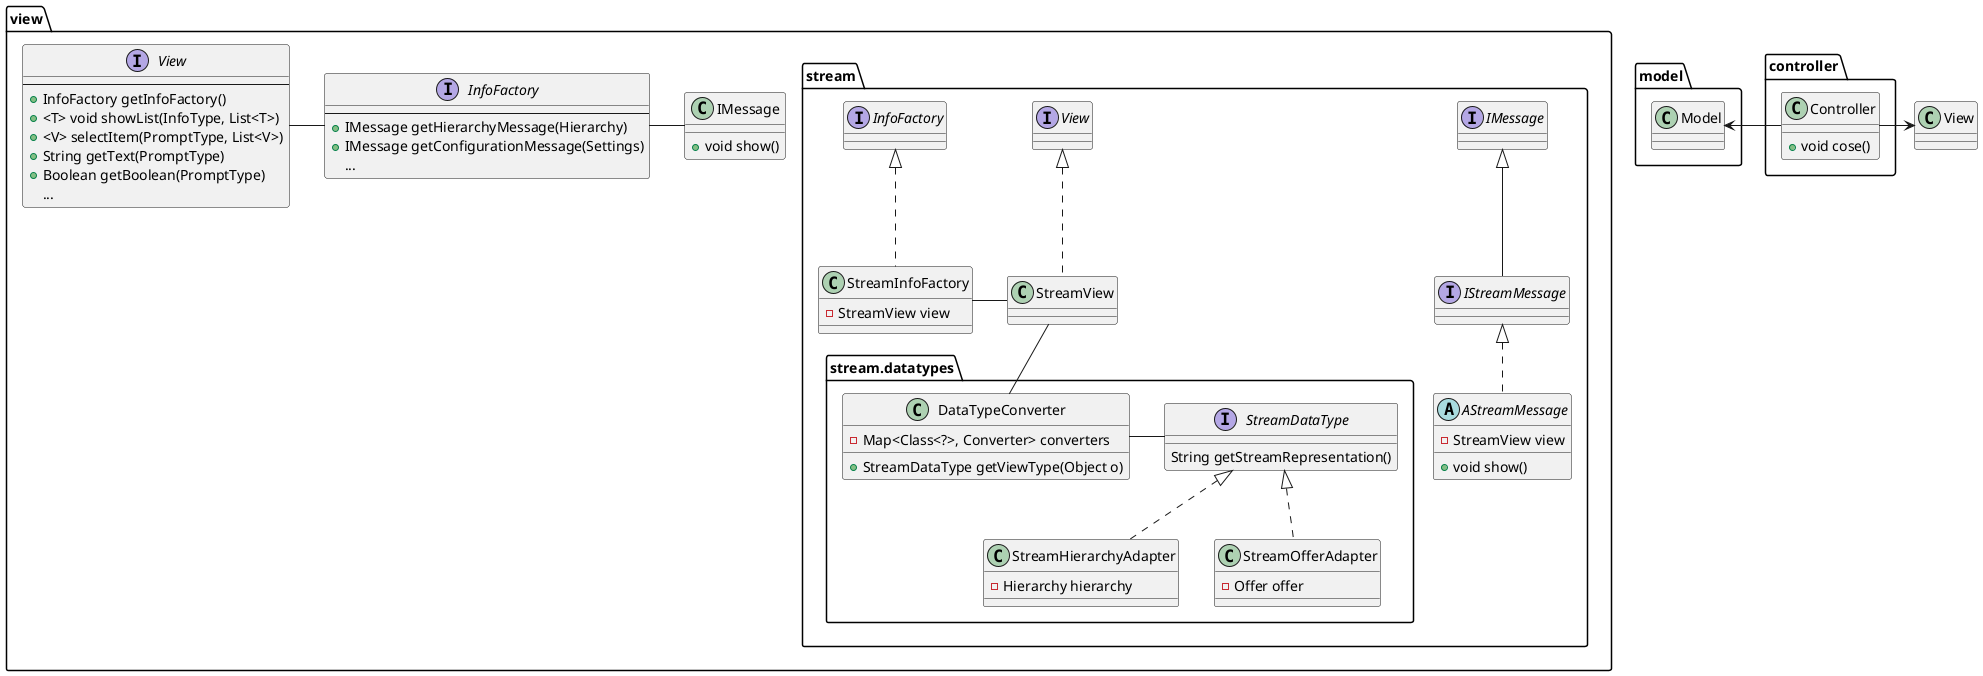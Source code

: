 @startuml

package "controller" as controller {
    class "Controller" as Controller {
        +void cose() 
        'todo da fare
    }

}

package "model" as model {
    class "Model" as Model {
        'todo
    }
}

package "view" as view {

    class "IMessage" as IMessage {
        + void show()
    }

    interface "InfoFactory" as InfoFactory {
        --
        + IMessage getHierarchyMessage(Hierarchy)
        + IMessage getConfigurationMessage(Settings)
        ...
    }

    interface "View" as View {
        --
        + InfoFactory getInfoFactory()
        + <T> void showList(InfoType, List<T>)
        + <V> selectItem(PromptType, List<V>)
        + String getText(PromptType)
        + Boolean getBoolean(PromptType)
        ...
    }

    package "stream" as stream {

        package "stream.datatypes" as datatypes {

            class "DataTypeConverter" as DataTypeConverter {
                - Map<Class<?>, Converter> converters
                + StreamDataType getViewType(Object o)
            }

            interface StreamDataType {
                String getStreamRepresentation()
            }

            class StreamHierarchyAdapter implements StreamDataType {
                - Hierarchy hierarchy
                ' todo lasciare il metodo implementato?
            }

            class StreamOfferAdapter implements StreamDataType {
                - Offer offer
            }

        }

        interface "IStreamMessage" as IStreamMessage extends IMessage {
        }

        class "StreamView" as StreamView implements View{
            'todo
        }

        class StreamInfoFactory implements InfoFactory {
            - StreamView view
        }

        abstract class AStreamMessage implements IStreamMessage {
            - StreamView view
            + void show()
        }

        StreamInfoFactory -right- StreamView
        StreamView -- DataTypeConverter
        DataTypeConverter -right- StreamDataType

    }

    View -right- InfoFactory
    InfoFactory -right- IMessage
}

Model <-right- Controller
Controller -right-> View

@enduml